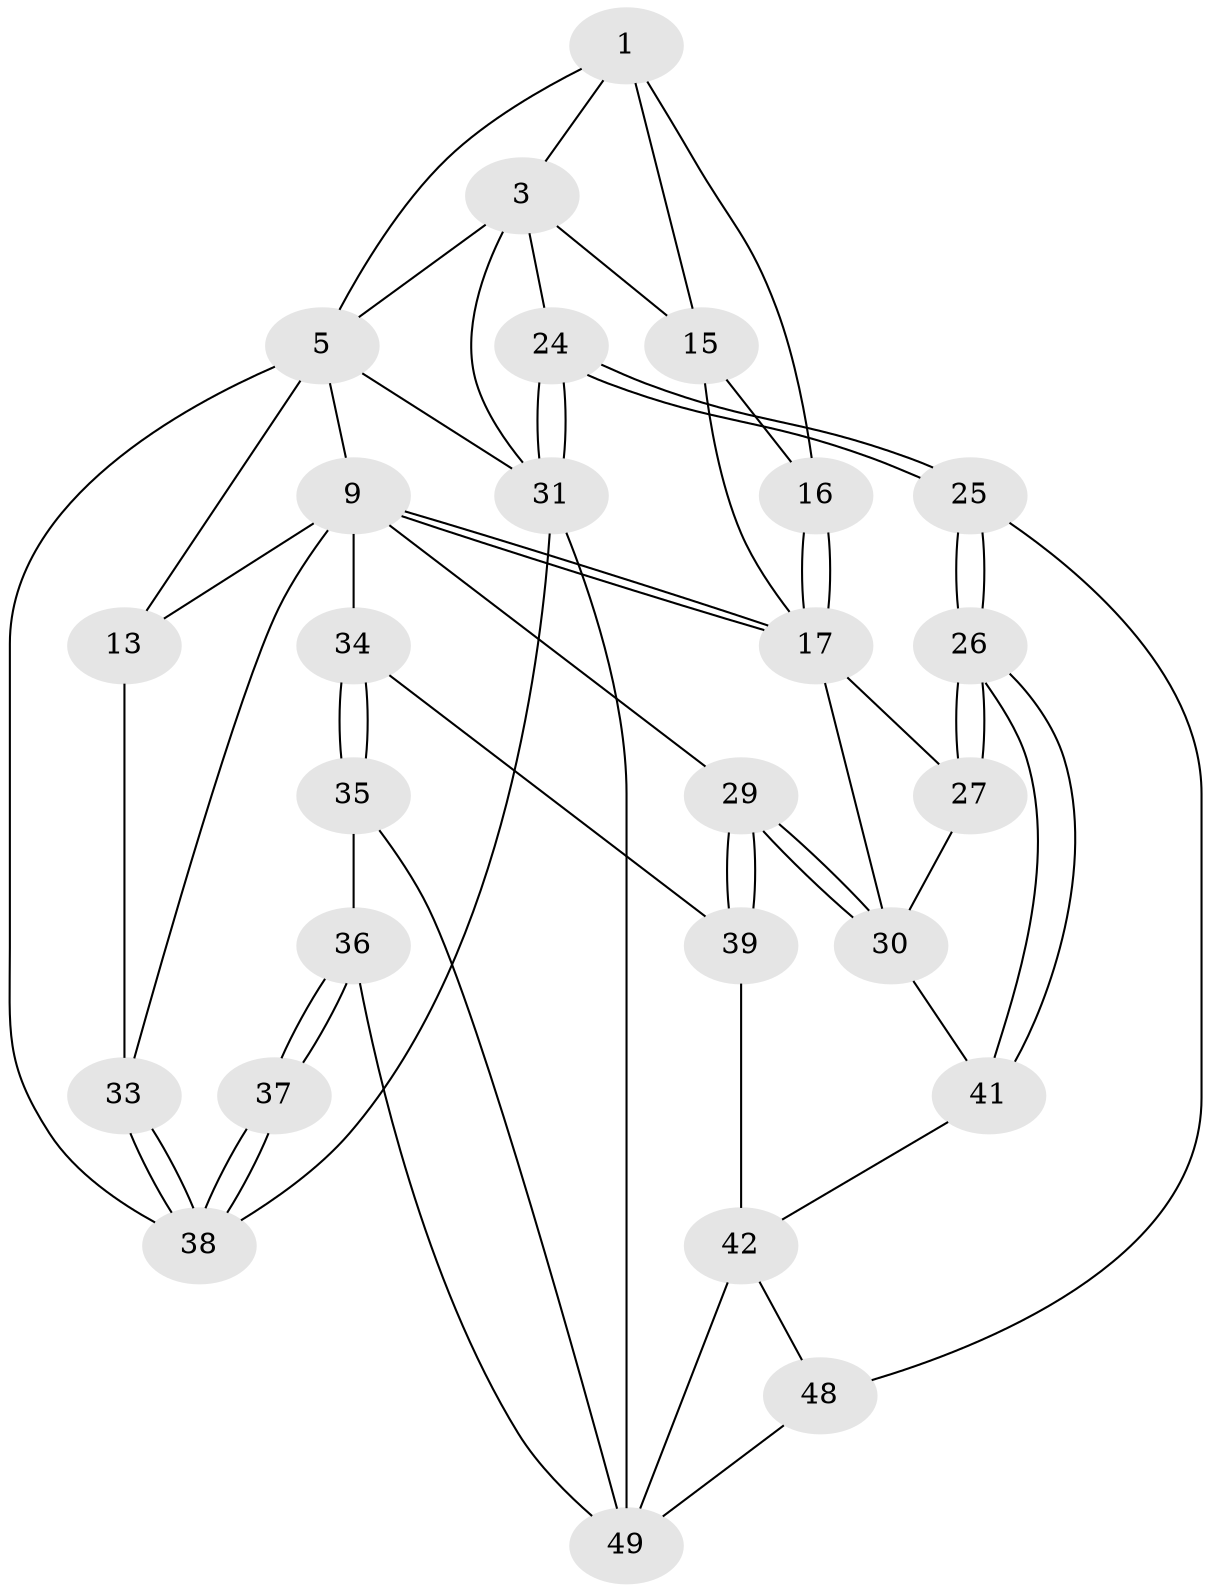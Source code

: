 // original degree distribution, {3: 0.03773584905660377, 4: 0.3018867924528302, 5: 0.41509433962264153, 6: 0.24528301886792453}
// Generated by graph-tools (version 1.1) at 2025/17/03/09/25 04:17:01]
// undirected, 26 vertices, 61 edges
graph export_dot {
graph [start="1"]
  node [color=gray90,style=filled];
  1 [pos="+0.6313585868686644+0.12627718168371024",super="+7+2"];
  3 [pos="+1+0",super="+4+20"];
  5 [pos="+0.4990616086073252+0.0031598507953955394",super="+14+6"];
  9 [pos="+0.589759051131163+0.4421378583846836",super="+10"];
  13 [pos="+0.2538579933396443+0.18317854130124897",super="+23"];
  15 [pos="+0.7827508328939821+0.3098144645517686",super="+18"];
  16 [pos="+0.7812669016269073+0.3096722983319267"];
  17 [pos="+0.6160701181675675+0.4306318657347227",super="+19"];
  24 [pos="+1+0.6066428309205948"];
  25 [pos="+0.9156116299082732+0.6230635859858438"];
  26 [pos="+0.9103121626160054+0.6193235476651879"];
  27 [pos="+0.8207867948885323+0.4860350557270231"];
  29 [pos="+0.5822479672827482+0.47801973954396887"];
  30 [pos="+0.6508657617637165+0.5177192834258256",super="+32"];
  31 [pos="+1+1",super="+52"];
  33 [pos="+0.28032078411770356+0.6134377295832687"];
  34 [pos="+0.44825312441890686+0.6676622214876193"];
  35 [pos="+0.35022151510142485+0.7140297132973942"];
  36 [pos="+0.2867486383588359+0.6779573996136062"];
  37 [pos="+0.2823720279236194+0.6665468495749465"];
  38 [pos="+0.2801027514420093+0.6428147378199536",super="+43"];
  39 [pos="+0.5605043335703063+0.6482508272228585",super="+40"];
  41 [pos="+0.6972411209933331+0.5758548497625188"];
  42 [pos="+0.677217001991319+0.675713518047632",super="+46"];
  48 [pos="+0.8236046377341951+0.7222545514928487"];
  49 [pos="+0.554531449119921+1",super="+53+50"];
  1 -- 16;
  1 -- 5;
  1 -- 3;
  1 -- 15;
  3 -- 5 [weight=2];
  3 -- 31;
  3 -- 24;
  3 -- 15;
  5 -- 13 [weight=2];
  5 -- 9;
  5 -- 31;
  5 -- 38 [weight=2];
  9 -- 17;
  9 -- 17;
  9 -- 33;
  9 -- 34;
  9 -- 29;
  9 -- 13;
  13 -- 33;
  15 -- 16;
  15 -- 17;
  16 -- 17;
  16 -- 17;
  17 -- 27;
  17 -- 30;
  24 -- 25;
  24 -- 25;
  24 -- 31;
  24 -- 31;
  25 -- 26;
  25 -- 26;
  25 -- 48;
  26 -- 27;
  26 -- 27;
  26 -- 41;
  26 -- 41;
  27 -- 30;
  29 -- 30;
  29 -- 30;
  29 -- 39;
  29 -- 39;
  30 -- 41;
  31 -- 49 [weight=2];
  31 -- 38;
  33 -- 38;
  33 -- 38;
  34 -- 35;
  34 -- 35;
  34 -- 39;
  35 -- 36;
  35 -- 49;
  36 -- 37;
  36 -- 37;
  36 -- 49;
  37 -- 38 [weight=2];
  37 -- 38;
  39 -- 42 [weight=2];
  41 -- 42;
  42 -- 48;
  42 -- 49;
  48 -- 49;
}
